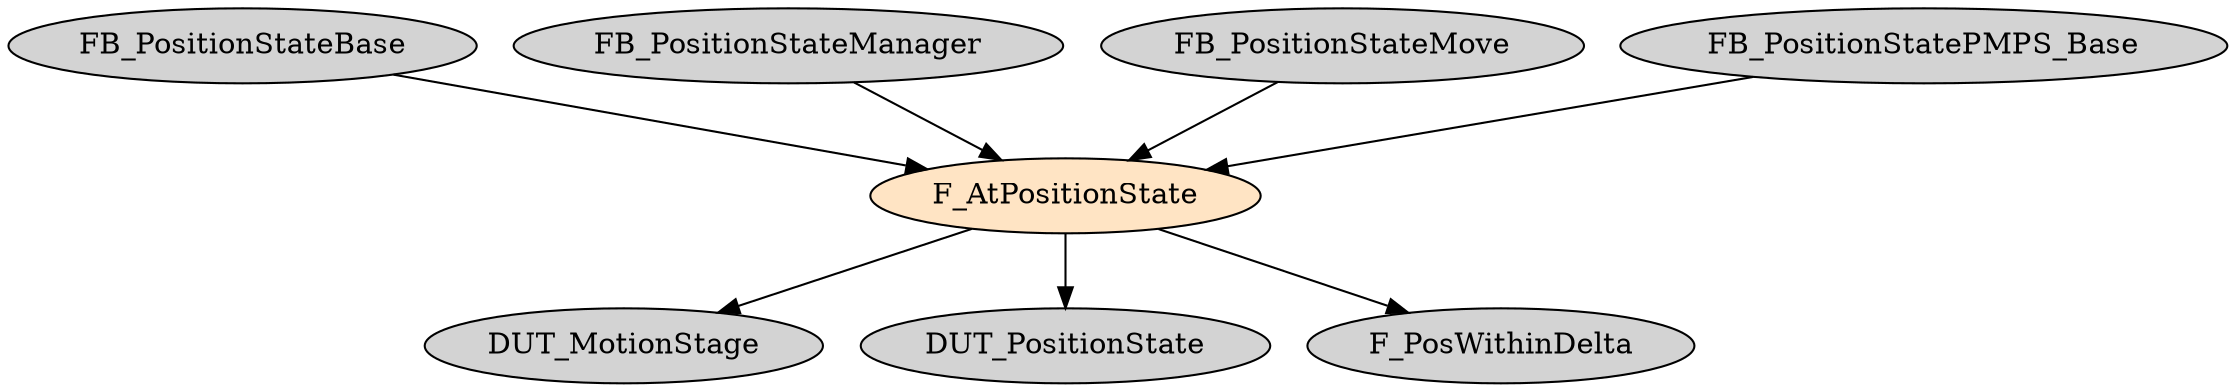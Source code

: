 digraph F_AtPositionState {
     node [style=filled]
    F_AtPositionState [fillcolor = bisque];
    FB_PositionStateBase -> F_AtPositionState;
    FB_PositionStateManager -> F_AtPositionState;
    FB_PositionStateMove -> F_AtPositionState;
    FB_PositionStatePMPS_Base -> F_AtPositionState;
    F_AtPositionState -> DUT_MotionStage;
    F_AtPositionState -> DUT_PositionState;
    F_AtPositionState -> F_PosWithinDelta;
}
